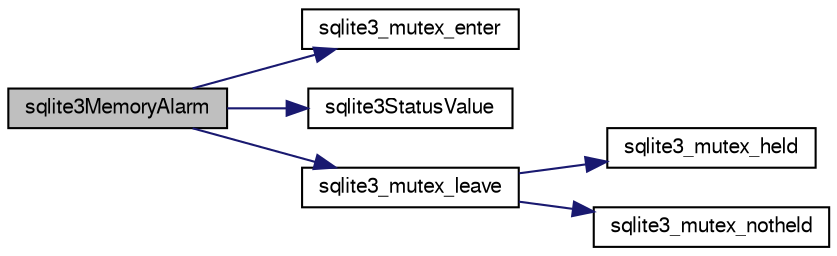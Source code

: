 digraph "sqlite3MemoryAlarm"
{
  edge [fontname="FreeSans",fontsize="10",labelfontname="FreeSans",labelfontsize="10"];
  node [fontname="FreeSans",fontsize="10",shape=record];
  rankdir="LR";
  Node593222 [label="sqlite3MemoryAlarm",height=0.2,width=0.4,color="black", fillcolor="grey75", style="filled", fontcolor="black"];
  Node593222 -> Node593223 [color="midnightblue",fontsize="10",style="solid",fontname="FreeSans"];
  Node593223 [label="sqlite3_mutex_enter",height=0.2,width=0.4,color="black", fillcolor="white", style="filled",URL="$sqlite3_8c.html#a1c12cde690bd89f104de5cbad12a6bf5"];
  Node593222 -> Node593224 [color="midnightblue",fontsize="10",style="solid",fontname="FreeSans"];
  Node593224 [label="sqlite3StatusValue",height=0.2,width=0.4,color="black", fillcolor="white", style="filled",URL="$sqlite3_8c.html#a30b8ac296c6e200c1fa57708d52c6ef6"];
  Node593222 -> Node593225 [color="midnightblue",fontsize="10",style="solid",fontname="FreeSans"];
  Node593225 [label="sqlite3_mutex_leave",height=0.2,width=0.4,color="black", fillcolor="white", style="filled",URL="$sqlite3_8c.html#a5838d235601dbd3c1fa993555c6bcc93"];
  Node593225 -> Node593226 [color="midnightblue",fontsize="10",style="solid",fontname="FreeSans"];
  Node593226 [label="sqlite3_mutex_held",height=0.2,width=0.4,color="black", fillcolor="white", style="filled",URL="$sqlite3_8c.html#acf77da68932b6bc163c5e68547ecc3e7"];
  Node593225 -> Node593227 [color="midnightblue",fontsize="10",style="solid",fontname="FreeSans"];
  Node593227 [label="sqlite3_mutex_notheld",height=0.2,width=0.4,color="black", fillcolor="white", style="filled",URL="$sqlite3_8c.html#a83967c837c1c000d3b5adcfaa688f5dc"];
}
